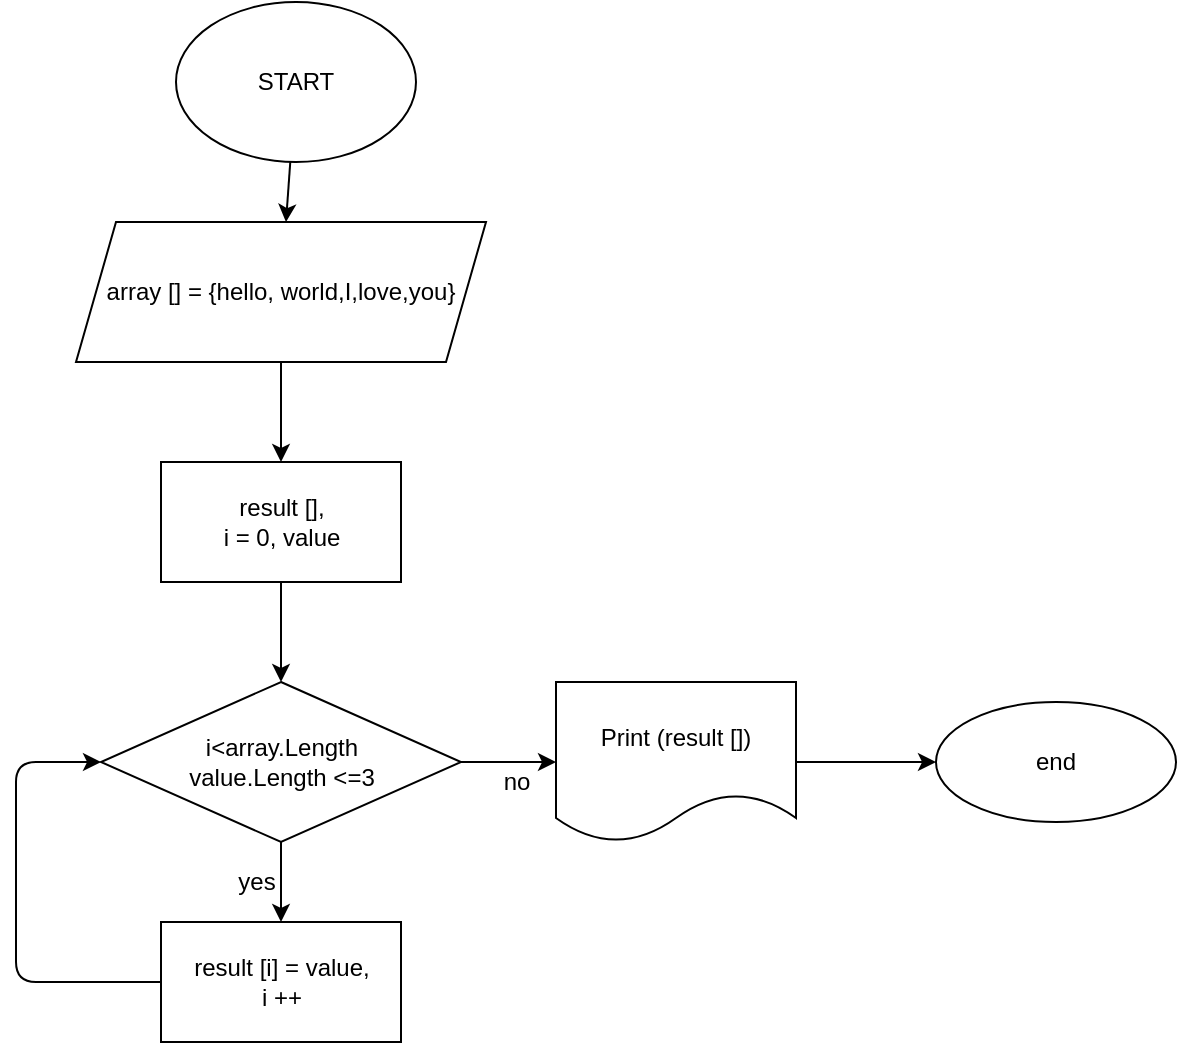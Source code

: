 <mxfile>
    <diagram id="COhxexj35c99yoVmccDC" name="Страница 1">
        <mxGraphModel dx="450" dy="314" grid="1" gridSize="10" guides="1" tooltips="1" connect="1" arrows="1" fold="1" page="1" pageScale="1" pageWidth="827" pageHeight="1169" math="0" shadow="0">
            <root>
                <mxCell id="0"/>
                <mxCell id="1" parent="0"/>
                <mxCell id="12" value="" style="edgeStyle=none;html=1;" edge="1" parent="1" source="2" target="3">
                    <mxGeometry relative="1" as="geometry"/>
                </mxCell>
                <mxCell id="2" value="START" style="ellipse;whiteSpace=wrap;html=1;" vertex="1" parent="1">
                    <mxGeometry x="130" y="10" width="120" height="80" as="geometry"/>
                </mxCell>
                <mxCell id="5" value="" style="edgeStyle=none;html=1;" edge="1" parent="1" source="3" target="4">
                    <mxGeometry relative="1" as="geometry"/>
                </mxCell>
                <mxCell id="3" value="array [] = {hello, world,I,love,you}" style="shape=parallelogram;perimeter=parallelogramPerimeter;whiteSpace=wrap;html=1;fixedSize=1;" vertex="1" parent="1">
                    <mxGeometry x="80" y="120" width="205" height="70" as="geometry"/>
                </mxCell>
                <mxCell id="11" value="" style="edgeStyle=none;html=1;" edge="1" parent="1" source="4" target="6">
                    <mxGeometry relative="1" as="geometry"/>
                </mxCell>
                <mxCell id="4" value="result [],&lt;br&gt;i = 0, value" style="whiteSpace=wrap;html=1;" vertex="1" parent="1">
                    <mxGeometry x="122.5" y="240" width="120" height="60" as="geometry"/>
                </mxCell>
                <mxCell id="15" value="" style="edgeStyle=none;html=1;" edge="1" parent="1" source="6" target="7">
                    <mxGeometry relative="1" as="geometry"/>
                </mxCell>
                <mxCell id="21" value="" style="edgeStyle=none;html=1;" edge="1" parent="1" source="6" target="20">
                    <mxGeometry relative="1" as="geometry"/>
                </mxCell>
                <mxCell id="6" value="i&amp;lt;array.Length&lt;br&gt;value.Length &amp;lt;=3" style="rhombus;whiteSpace=wrap;html=1;" vertex="1" parent="1">
                    <mxGeometry x="92.5" y="350" width="180" height="80" as="geometry"/>
                </mxCell>
                <mxCell id="17" style="edgeStyle=none;html=1;entryX=0;entryY=0.5;entryDx=0;entryDy=0;" edge="1" parent="1" source="7" target="6">
                    <mxGeometry relative="1" as="geometry">
                        <Array as="points">
                            <mxPoint x="50" y="500"/>
                            <mxPoint x="50" y="390"/>
                        </Array>
                    </mxGeometry>
                </mxCell>
                <mxCell id="7" value="result [i] = value,&lt;br&gt;i ++" style="rounded=0;whiteSpace=wrap;html=1;" vertex="1" parent="1">
                    <mxGeometry x="122.5" y="470" width="120" height="60" as="geometry"/>
                </mxCell>
                <mxCell id="8" value="end" style="ellipse;whiteSpace=wrap;html=1;rounded=0;" vertex="1" parent="1">
                    <mxGeometry x="510" y="360" width="120" height="60" as="geometry"/>
                </mxCell>
                <mxCell id="19" value="yes" style="text;html=1;align=center;verticalAlign=middle;resizable=0;points=[];autosize=1;strokeColor=none;fillColor=none;" vertex="1" parent="1">
                    <mxGeometry x="155" y="440" width="30" height="20" as="geometry"/>
                </mxCell>
                <mxCell id="23" value="" style="edgeStyle=none;html=1;" edge="1" parent="1" source="20" target="8">
                    <mxGeometry relative="1" as="geometry"/>
                </mxCell>
                <mxCell id="20" value="Print (result [])" style="shape=document;whiteSpace=wrap;html=1;boundedLbl=1;" vertex="1" parent="1">
                    <mxGeometry x="320" y="350" width="120" height="80" as="geometry"/>
                </mxCell>
                <mxCell id="22" value="no" style="text;html=1;align=center;verticalAlign=middle;resizable=0;points=[];autosize=1;strokeColor=none;fillColor=none;" vertex="1" parent="1">
                    <mxGeometry x="285" y="390" width="30" height="20" as="geometry"/>
                </mxCell>
            </root>
        </mxGraphModel>
    </diagram>
</mxfile>
